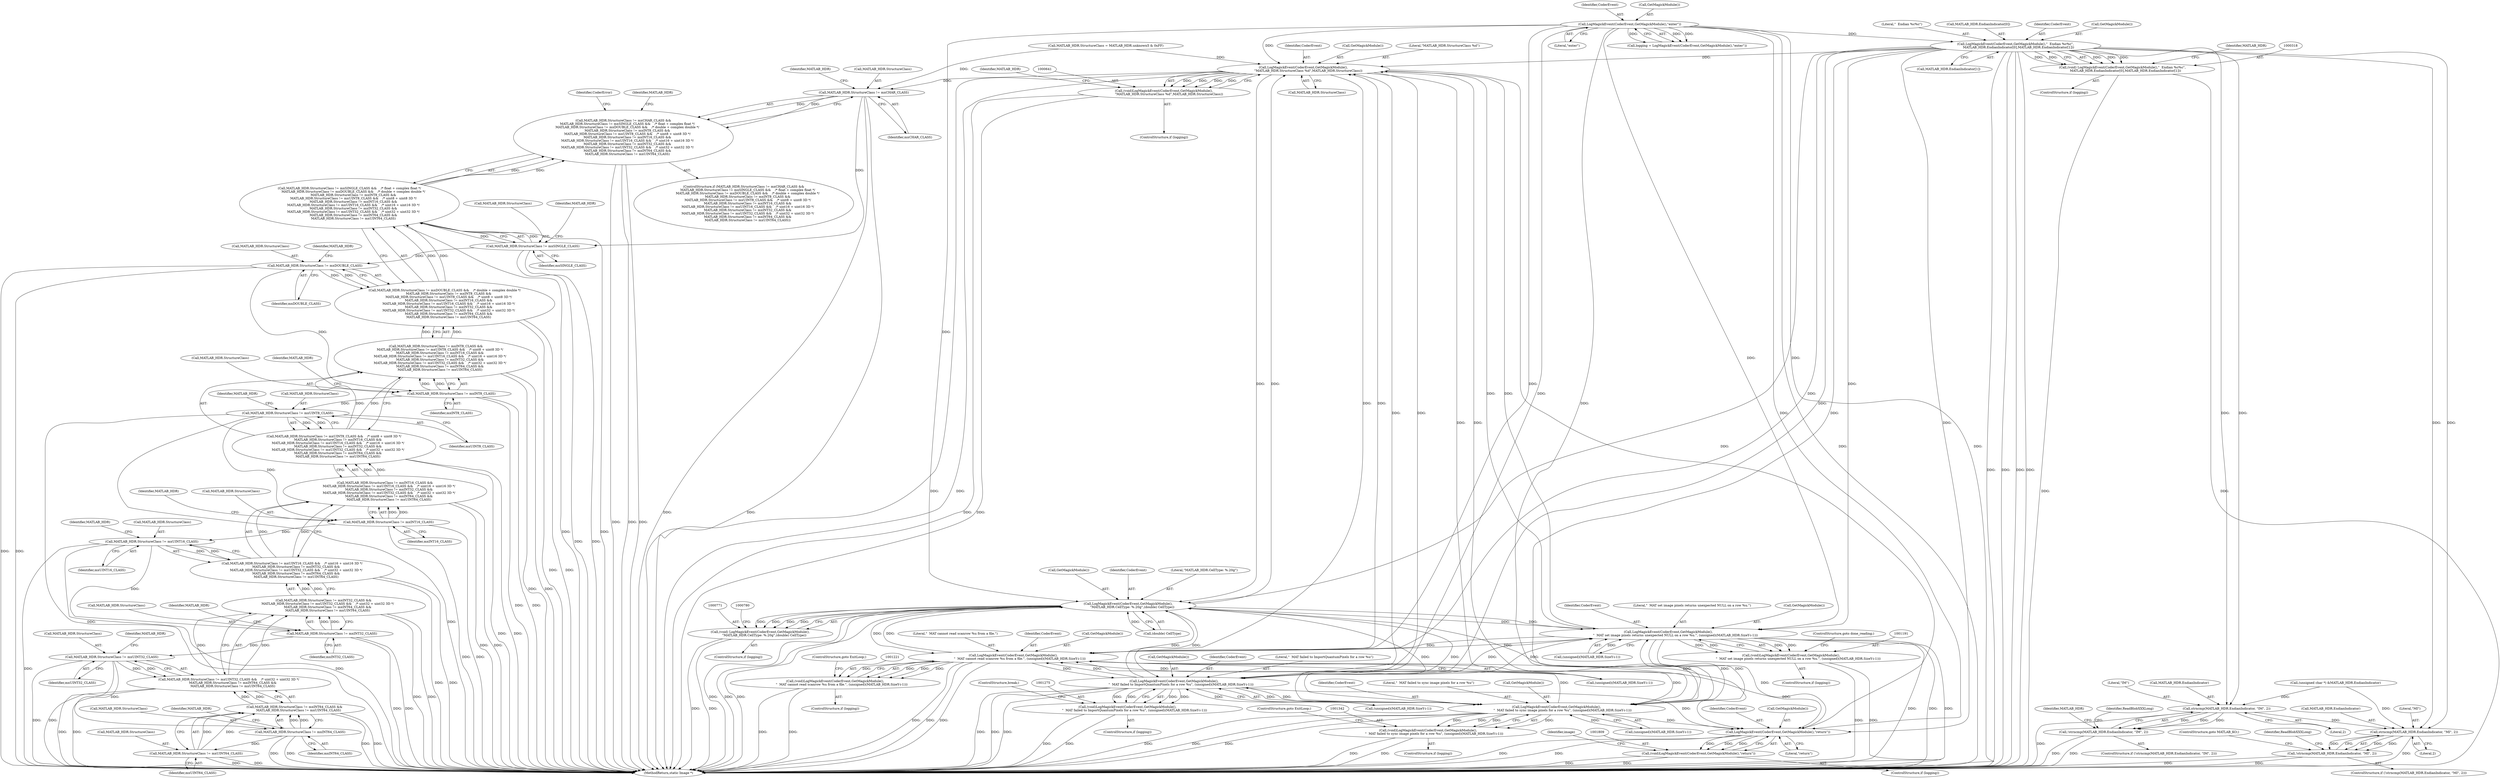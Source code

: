 digraph "0_ImageMagick_51b0ae01709adc1e4a9245e158ef17b85a110960@array" {
"1000319" [label="(Call,LogMagickEvent(CoderEvent,GetMagickModule(),\"  Endian %c%c\",\n      MATLAB_HDR.EndianIndicator[0],MATLAB_HDR.EndianIndicator[1]))"];
"1000221" [label="(Call,LogMagickEvent(CoderEvent,GetMagickModule(),\"enter\"))"];
"1000317" [label="(Call,(void) LogMagickEvent(CoderEvent,GetMagickModule(),\"  Endian %c%c\",\n      MATLAB_HDR.EndianIndicator[0],MATLAB_HDR.EndianIndicator[1]))"];
"1000335" [label="(Call,strncmp(MATLAB_HDR.EndianIndicator, \"IM\", 2))"];
"1000334" [label="(Call,!strncmp(MATLAB_HDR.EndianIndicator, \"IM\", 2))"];
"1000362" [label="(Call,strncmp(MATLAB_HDR.EndianIndicator, \"MI\", 2))"];
"1000361" [label="(Call,!strncmp(MATLAB_HDR.EndianIndicator, \"MI\", 2))"];
"1000642" [label="(Call,LogMagickEvent(CoderEvent,GetMagickModule(),\n          \"MATLAB_HDR.StructureClass %d\",MATLAB_HDR.StructureClass))"];
"1000640" [label="(Call,(void)LogMagickEvent(CoderEvent,GetMagickModule(),\n          \"MATLAB_HDR.StructureClass %d\",MATLAB_HDR.StructureClass))"];
"1000651" [label="(Call,MATLAB_HDR.StructureClass != mxCHAR_CLASS)"];
"1000650" [label="(Call,MATLAB_HDR.StructureClass != mxCHAR_CLASS &&\n        MATLAB_HDR.StructureClass != mxSINGLE_CLASS &&    /* float + complex float */\n        MATLAB_HDR.StructureClass != mxDOUBLE_CLASS &&    /* double + complex double */\n        MATLAB_HDR.StructureClass != mxINT8_CLASS &&\n        MATLAB_HDR.StructureClass != mxUINT8_CLASS &&    /* uint8 + uint8 3D */\n        MATLAB_HDR.StructureClass != mxINT16_CLASS &&\n        MATLAB_HDR.StructureClass != mxUINT16_CLASS &&    /* uint16 + uint16 3D */\n        MATLAB_HDR.StructureClass != mxINT32_CLASS &&\n        MATLAB_HDR.StructureClass != mxUINT32_CLASS &&    /* uint32 + uint32 3D */\n        MATLAB_HDR.StructureClass != mxINT64_CLASS &&\n        MATLAB_HDR.StructureClass != mxUINT64_CLASS)"];
"1000657" [label="(Call,MATLAB_HDR.StructureClass != mxSINGLE_CLASS)"];
"1000656" [label="(Call,MATLAB_HDR.StructureClass != mxSINGLE_CLASS &&    /* float + complex float */\n        MATLAB_HDR.StructureClass != mxDOUBLE_CLASS &&    /* double + complex double */\n        MATLAB_HDR.StructureClass != mxINT8_CLASS &&\n        MATLAB_HDR.StructureClass != mxUINT8_CLASS &&    /* uint8 + uint8 3D */\n        MATLAB_HDR.StructureClass != mxINT16_CLASS &&\n        MATLAB_HDR.StructureClass != mxUINT16_CLASS &&    /* uint16 + uint16 3D */\n        MATLAB_HDR.StructureClass != mxINT32_CLASS &&\n        MATLAB_HDR.StructureClass != mxUINT32_CLASS &&    /* uint32 + uint32 3D */\n        MATLAB_HDR.StructureClass != mxINT64_CLASS &&\n        MATLAB_HDR.StructureClass != mxUINT64_CLASS)"];
"1000663" [label="(Call,MATLAB_HDR.StructureClass != mxDOUBLE_CLASS)"];
"1000662" [label="(Call,MATLAB_HDR.StructureClass != mxDOUBLE_CLASS &&    /* double + complex double */\n        MATLAB_HDR.StructureClass != mxINT8_CLASS &&\n        MATLAB_HDR.StructureClass != mxUINT8_CLASS &&    /* uint8 + uint8 3D */\n        MATLAB_HDR.StructureClass != mxINT16_CLASS &&\n        MATLAB_HDR.StructureClass != mxUINT16_CLASS &&    /* uint16 + uint16 3D */\n        MATLAB_HDR.StructureClass != mxINT32_CLASS &&\n        MATLAB_HDR.StructureClass != mxUINT32_CLASS &&    /* uint32 + uint32 3D */\n        MATLAB_HDR.StructureClass != mxINT64_CLASS &&\n        MATLAB_HDR.StructureClass != mxUINT64_CLASS)"];
"1000669" [label="(Call,MATLAB_HDR.StructureClass != mxINT8_CLASS)"];
"1000668" [label="(Call,MATLAB_HDR.StructureClass != mxINT8_CLASS &&\n        MATLAB_HDR.StructureClass != mxUINT8_CLASS &&    /* uint8 + uint8 3D */\n        MATLAB_HDR.StructureClass != mxINT16_CLASS &&\n        MATLAB_HDR.StructureClass != mxUINT16_CLASS &&    /* uint16 + uint16 3D */\n        MATLAB_HDR.StructureClass != mxINT32_CLASS &&\n        MATLAB_HDR.StructureClass != mxUINT32_CLASS &&    /* uint32 + uint32 3D */\n        MATLAB_HDR.StructureClass != mxINT64_CLASS &&\n        MATLAB_HDR.StructureClass != mxUINT64_CLASS)"];
"1000675" [label="(Call,MATLAB_HDR.StructureClass != mxUINT8_CLASS)"];
"1000674" [label="(Call,MATLAB_HDR.StructureClass != mxUINT8_CLASS &&    /* uint8 + uint8 3D */\n        MATLAB_HDR.StructureClass != mxINT16_CLASS &&\n        MATLAB_HDR.StructureClass != mxUINT16_CLASS &&    /* uint16 + uint16 3D */\n        MATLAB_HDR.StructureClass != mxINT32_CLASS &&\n        MATLAB_HDR.StructureClass != mxUINT32_CLASS &&    /* uint32 + uint32 3D */\n        MATLAB_HDR.StructureClass != mxINT64_CLASS &&\n        MATLAB_HDR.StructureClass != mxUINT64_CLASS)"];
"1000681" [label="(Call,MATLAB_HDR.StructureClass != mxINT16_CLASS)"];
"1000680" [label="(Call,MATLAB_HDR.StructureClass != mxINT16_CLASS &&\n        MATLAB_HDR.StructureClass != mxUINT16_CLASS &&    /* uint16 + uint16 3D */\n        MATLAB_HDR.StructureClass != mxINT32_CLASS &&\n        MATLAB_HDR.StructureClass != mxUINT32_CLASS &&    /* uint32 + uint32 3D */\n        MATLAB_HDR.StructureClass != mxINT64_CLASS &&\n        MATLAB_HDR.StructureClass != mxUINT64_CLASS)"];
"1000687" [label="(Call,MATLAB_HDR.StructureClass != mxUINT16_CLASS)"];
"1000686" [label="(Call,MATLAB_HDR.StructureClass != mxUINT16_CLASS &&    /* uint16 + uint16 3D */\n        MATLAB_HDR.StructureClass != mxINT32_CLASS &&\n        MATLAB_HDR.StructureClass != mxUINT32_CLASS &&    /* uint32 + uint32 3D */\n        MATLAB_HDR.StructureClass != mxINT64_CLASS &&\n        MATLAB_HDR.StructureClass != mxUINT64_CLASS)"];
"1000693" [label="(Call,MATLAB_HDR.StructureClass != mxINT32_CLASS)"];
"1000692" [label="(Call,MATLAB_HDR.StructureClass != mxINT32_CLASS &&\n        MATLAB_HDR.StructureClass != mxUINT32_CLASS &&    /* uint32 + uint32 3D */\n        MATLAB_HDR.StructureClass != mxINT64_CLASS &&\n        MATLAB_HDR.StructureClass != mxUINT64_CLASS)"];
"1000699" [label="(Call,MATLAB_HDR.StructureClass != mxUINT32_CLASS)"];
"1000698" [label="(Call,MATLAB_HDR.StructureClass != mxUINT32_CLASS &&    /* uint32 + uint32 3D */\n        MATLAB_HDR.StructureClass != mxINT64_CLASS &&\n        MATLAB_HDR.StructureClass != mxUINT64_CLASS)"];
"1000705" [label="(Call,MATLAB_HDR.StructureClass != mxINT64_CLASS)"];
"1000704" [label="(Call,MATLAB_HDR.StructureClass != mxINT64_CLASS &&\n        MATLAB_HDR.StructureClass != mxUINT64_CLASS)"];
"1000710" [label="(Call,MATLAB_HDR.StructureClass != mxUINT64_CLASS)"];
"1000772" [label="(Call,LogMagickEvent(CoderEvent,GetMagickModule(),\n        \"MATLAB_HDR.CellType: %.20g\",(double) CellType))"];
"1000770" [label="(Call,(void) LogMagickEvent(CoderEvent,GetMagickModule(),\n        \"MATLAB_HDR.CellType: %.20g\",(double) CellType))"];
"1001192" [label="(Call,LogMagickEvent(CoderEvent,GetMagickModule(),\n              \"  MAT set image pixels returns unexpected NULL on a row %u.\", (unsigned)(MATLAB_HDR.SizeY-i-1)))"];
"1001190" [label="(Call,(void)LogMagickEvent(CoderEvent,GetMagickModule(),\n              \"  MAT set image pixels returns unexpected NULL on a row %u.\", (unsigned)(MATLAB_HDR.SizeY-i-1)))"];
"1001222" [label="(Call,LogMagickEvent(CoderEvent,GetMagickModule(),\n             \"  MAT cannot read scanrow %u from a file.\", (unsigned)(MATLAB_HDR.SizeY-i-1)))"];
"1001220" [label="(Call,(void)LogMagickEvent(CoderEvent,GetMagickModule(),\n             \"  MAT cannot read scanrow %u from a file.\", (unsigned)(MATLAB_HDR.SizeY-i-1)))"];
"1001276" [label="(Call,LogMagickEvent(CoderEvent,GetMagickModule(),\n              \"  MAT failed to ImportQuantumPixels for a row %u\", (unsigned)(MATLAB_HDR.SizeY-i-1)))"];
"1001274" [label="(Call,(void)LogMagickEvent(CoderEvent,GetMagickModule(),\n              \"  MAT failed to ImportQuantumPixels for a row %u\", (unsigned)(MATLAB_HDR.SizeY-i-1)))"];
"1001343" [label="(Call,LogMagickEvent(CoderEvent,GetMagickModule(),\n            \"  MAT failed to sync image pixels for a row %u\", (unsigned)(MATLAB_HDR.SizeY-i-1)))"];
"1001341" [label="(Call,(void)LogMagickEvent(CoderEvent,GetMagickModule(),\n            \"  MAT failed to sync image pixels for a row %u\", (unsigned)(MATLAB_HDR.SizeY-i-1)))"];
"1001810" [label="(Call,LogMagickEvent(CoderEvent,GetMagickModule(),\"return\"))"];
"1001808" [label="(Call,(void)LogMagickEvent(CoderEvent,GetMagickModule(),\"return\"))"];
"1001222" [label="(Call,LogMagickEvent(CoderEvent,GetMagickModule(),\n             \"  MAT cannot read scanrow %u from a file.\", (unsigned)(MATLAB_HDR.SizeY-i-1)))"];
"1000224" [label="(Literal,\"enter\")"];
"1001225" [label="(Literal,\"  MAT cannot read scanrow %u from a file.\")"];
"1001808" [label="(Call,(void)LogMagickEvent(CoderEvent,GetMagickModule(),\"return\"))"];
"1000694" [label="(Call,MATLAB_HDR.StructureClass)"];
"1000668" [label="(Call,MATLAB_HDR.StructureClass != mxINT8_CLASS &&\n        MATLAB_HDR.StructureClass != mxUINT8_CLASS &&    /* uint8 + uint8 3D */\n        MATLAB_HDR.StructureClass != mxINT16_CLASS &&\n        MATLAB_HDR.StructureClass != mxUINT16_CLASS &&    /* uint16 + uint16 3D */\n        MATLAB_HDR.StructureClass != mxINT32_CLASS &&\n        MATLAB_HDR.StructureClass != mxUINT32_CLASS &&    /* uint32 + uint32 3D */\n        MATLAB_HDR.StructureClass != mxINT64_CLASS &&\n        MATLAB_HDR.StructureClass != mxUINT64_CLASS)"];
"1000645" [label="(Literal,\"MATLAB_HDR.StructureClass %d\")"];
"1001810" [label="(Call,LogMagickEvent(CoderEvent,GetMagickModule(),\"return\"))"];
"1000651" [label="(Call,MATLAB_HDR.StructureClass != mxCHAR_CLASS)"];
"1001289" [label="(ControlStructure,break;)"];
"1000367" [label="(Literal,2)"];
"1000706" [label="(Call,MATLAB_HDR.StructureClass)"];
"1000768" [label="(ControlStructure,if (logging))"];
"1000685" [label="(Identifier,mxINT16_CLASS)"];
"1000663" [label="(Call,MATLAB_HDR.StructureClass != mxDOUBLE_CLASS)"];
"1000693" [label="(Call,MATLAB_HDR.StructureClass != mxINT32_CLASS)"];
"1000642" [label="(Call,LogMagickEvent(CoderEvent,GetMagickModule(),\n          \"MATLAB_HDR.StructureClass %d\",MATLAB_HDR.StructureClass))"];
"1000335" [label="(Call,strncmp(MATLAB_HDR.EndianIndicator, \"IM\", 2))"];
"1000704" [label="(Call,MATLAB_HDR.StructureClass != mxINT64_CLASS &&\n        MATLAB_HDR.StructureClass != mxUINT64_CLASS)"];
"1000689" [label="(Identifier,MATLAB_HDR)"];
"1000364" [label="(Identifier,MATLAB_HDR)"];
"1000710" [label="(Call,MATLAB_HDR.StructureClass != mxUINT64_CLASS)"];
"1001811" [label="(Identifier,CoderEvent)"];
"1000675" [label="(Call,MATLAB_HDR.StructureClass != mxUINT8_CLASS)"];
"1000676" [label="(Call,MATLAB_HDR.StructureClass)"];
"1001823" [label="(MethodReturn,static Image *)"];
"1001274" [label="(Call,(void)LogMagickEvent(CoderEvent,GetMagickModule(),\n              \"  MAT failed to ImportQuantumPixels for a row %u\", (unsigned)(MATLAB_HDR.SizeY-i-1)))"];
"1000362" [label="(Call,strncmp(MATLAB_HDR.EndianIndicator, \"MI\", 2))"];
"1001226" [label="(Call,(unsigned)(MATLAB_HDR.SizeY-i-1))"];
"1000691" [label="(Identifier,mxUINT16_CLASS)"];
"1000664" [label="(Call,MATLAB_HDR.StructureClass)"];
"1000683" [label="(Identifier,MATLAB_HDR)"];
"1000322" [label="(Literal,\"  Endian %c%c\")"];
"1000222" [label="(Identifier,CoderEvent)"];
"1001813" [label="(Literal,\"return\")"];
"1000339" [label="(Literal,\"IM\")"];
"1000662" [label="(Call,MATLAB_HDR.StructureClass != mxDOUBLE_CLASS &&    /* double + complex double */\n        MATLAB_HDR.StructureClass != mxINT8_CLASS &&\n        MATLAB_HDR.StructureClass != mxUINT8_CLASS &&    /* uint8 + uint8 3D */\n        MATLAB_HDR.StructureClass != mxINT16_CLASS &&\n        MATLAB_HDR.StructureClass != mxUINT16_CLASS &&    /* uint16 + uint16 3D */\n        MATLAB_HDR.StructureClass != mxINT32_CLASS &&\n        MATLAB_HDR.StructureClass != mxUINT32_CLASS &&    /* uint32 + uint32 3D */\n        MATLAB_HDR.StructureClass != mxINT64_CLASS &&\n        MATLAB_HDR.StructureClass != mxUINT64_CLASS)"];
"1000700" [label="(Call,MATLAB_HDR.StructureClass)"];
"1000361" [label="(Call,!strncmp(MATLAB_HDR.EndianIndicator, \"MI\", 2))"];
"1000679" [label="(Identifier,mxUINT8_CLASS)"];
"1000681" [label="(Call,MATLAB_HDR.StructureClass != mxINT16_CLASS)"];
"1000336" [label="(Call,MATLAB_HDR.EndianIndicator)"];
"1000649" [label="(ControlStructure,if (MATLAB_HDR.StructureClass != mxCHAR_CLASS &&\n        MATLAB_HDR.StructureClass != mxSINGLE_CLASS &&    /* float + complex float */\n        MATLAB_HDR.StructureClass != mxDOUBLE_CLASS &&    /* double + complex double */\n        MATLAB_HDR.StructureClass != mxINT8_CLASS &&\n        MATLAB_HDR.StructureClass != mxUINT8_CLASS &&    /* uint8 + uint8 3D */\n        MATLAB_HDR.StructureClass != mxINT16_CLASS &&\n        MATLAB_HDR.StructureClass != mxUINT16_CLASS &&    /* uint16 + uint16 3D */\n        MATLAB_HDR.StructureClass != mxINT32_CLASS &&\n        MATLAB_HDR.StructureClass != mxUINT32_CLASS &&    /* uint32 + uint32 3D */\n        MATLAB_HDR.StructureClass != mxINT64_CLASS &&\n        MATLAB_HDR.StructureClass != mxUINT64_CLASS))"];
"1000669" [label="(Call,MATLAB_HDR.StructureClass != mxINT8_CLASS)"];
"1000682" [label="(Call,MATLAB_HDR.StructureClass)"];
"1000366" [label="(Literal,\"MI\")"];
"1000671" [label="(Identifier,MATLAB_HDR)"];
"1000770" [label="(Call,(void) LogMagickEvent(CoderEvent,GetMagickModule(),\n        \"MATLAB_HDR.CellType: %.20g\",(double) CellType))"];
"1001341" [label="(Call,(void)LogMagickEvent(CoderEvent,GetMagickModule(),\n            \"  MAT failed to sync image pixels for a row %u\", (unsigned)(MATLAB_HDR.SizeY-i-1)))"];
"1000333" [label="(ControlStructure,if (!strncmp(MATLAB_HDR.EndianIndicator, \"IM\", 2)))"];
"1001344" [label="(Identifier,CoderEvent)"];
"1001193" [label="(Identifier,CoderEvent)"];
"1000677" [label="(Identifier,MATLAB_HDR)"];
"1001280" [label="(Call,(unsigned)(MATLAB_HDR.SizeY-i-1))"];
"1000699" [label="(Call,MATLAB_HDR.StructureClass != mxUINT32_CLASS)"];
"1000659" [label="(Identifier,MATLAB_HDR)"];
"1001195" [label="(Literal,\"  MAT set image pixels returns unexpected NULL on a row %u.\")"];
"1001816" [label="(Identifier,image)"];
"1000652" [label="(Call,MATLAB_HDR.StructureClass)"];
"1000692" [label="(Call,MATLAB_HDR.StructureClass != mxINT32_CLASS &&\n        MATLAB_HDR.StructureClass != mxUINT32_CLASS &&    /* uint32 + uint32 3D */\n        MATLAB_HDR.StructureClass != mxINT64_CLASS &&\n        MATLAB_HDR.StructureClass != mxUINT64_CLASS)"];
"1000387" [label="(ControlStructure,goto MATLAB_KO;)"];
"1000323" [label="(Call,MATLAB_HDR.EndianIndicator[0])"];
"1001196" [label="(Call,(unsigned)(MATLAB_HDR.SizeY-i-1))"];
"1000774" [label="(Call,GetMagickModule())"];
"1001190" [label="(Call,(void)LogMagickEvent(CoderEvent,GetMagickModule(),\n              \"  MAT set image pixels returns unexpected NULL on a row %u.\", (unsigned)(MATLAB_HDR.SizeY-i-1)))"];
"1001346" [label="(Literal,\"  MAT failed to sync image pixels for a row %u\")"];
"1000656" [label="(Call,MATLAB_HDR.StructureClass != mxSINGLE_CLASS &&    /* float + complex float */\n        MATLAB_HDR.StructureClass != mxDOUBLE_CLASS &&    /* double + complex double */\n        MATLAB_HDR.StructureClass != mxINT8_CLASS &&\n        MATLAB_HDR.StructureClass != mxUINT8_CLASS &&    /* uint8 + uint8 3D */\n        MATLAB_HDR.StructureClass != mxINT16_CLASS &&\n        MATLAB_HDR.StructureClass != mxUINT16_CLASS &&    /* uint16 + uint16 3D */\n        MATLAB_HDR.StructureClass != mxINT32_CLASS &&\n        MATLAB_HDR.StructureClass != mxUINT32_CLASS &&    /* uint32 + uint32 3D */\n        MATLAB_HDR.StructureClass != mxINT64_CLASS &&\n        MATLAB_HDR.StructureClass != mxUINT64_CLASS)"];
"1001218" [label="(ControlStructure,if (logging))"];
"1000334" [label="(Call,!strncmp(MATLAB_HDR.EndianIndicator, \"IM\", 2))"];
"1000305" [label="(Call,(unsigned char *) &MATLAB_HDR.EndianIndicator)"];
"1000643" [label="(Identifier,CoderEvent)"];
"1001339" [label="(ControlStructure,if (logging))"];
"1001223" [label="(Identifier,CoderEvent)"];
"1000655" [label="(Identifier,mxCHAR_CLASS)"];
"1000705" [label="(Call,MATLAB_HDR.StructureClass != mxINT64_CLASS)"];
"1001812" [label="(Call,GetMagickModule())"];
"1001194" [label="(Call,GetMagickModule())"];
"1000709" [label="(Identifier,mxINT64_CLASS)"];
"1001235" [label="(ControlStructure,goto ExitLoop;)"];
"1001278" [label="(Call,GetMagickModule())"];
"1001276" [label="(Call,LogMagickEvent(CoderEvent,GetMagickModule(),\n              \"  MAT failed to ImportQuantumPixels for a row %u\", (unsigned)(MATLAB_HDR.SizeY-i-1)))"];
"1000343" [label="(Identifier,ReadBlobXXXLong)"];
"1000711" [label="(Call,MATLAB_HDR.StructureClass)"];
"1001806" [label="(ControlStructure,if (logging))"];
"1000638" [label="(ControlStructure,if (logging))"];
"1000337" [label="(Identifier,MATLAB_HDR)"];
"1000695" [label="(Identifier,MATLAB_HDR)"];
"1000644" [label="(Call,GetMagickModule())"];
"1000315" [label="(ControlStructure,if (logging))"];
"1000773" [label="(Identifier,CoderEvent)"];
"1000687" [label="(Call,MATLAB_HDR.StructureClass != mxUINT16_CLASS)"];
"1001345" [label="(Call,GetMagickModule())"];
"1000363" [label="(Call,MATLAB_HDR.EndianIndicator)"];
"1000658" [label="(Call,MATLAB_HDR.StructureClass)"];
"1001220" [label="(Call,(void)LogMagickEvent(CoderEvent,GetMagickModule(),\n             \"  MAT cannot read scanrow %u from a file.\", (unsigned)(MATLAB_HDR.SizeY-i-1)))"];
"1000650" [label="(Call,MATLAB_HDR.StructureClass != mxCHAR_CLASS &&\n        MATLAB_HDR.StructureClass != mxSINGLE_CLASS &&    /* float + complex float */\n        MATLAB_HDR.StructureClass != mxDOUBLE_CLASS &&    /* double + complex double */\n        MATLAB_HDR.StructureClass != mxINT8_CLASS &&\n        MATLAB_HDR.StructureClass != mxUINT8_CLASS &&    /* uint8 + uint8 3D */\n        MATLAB_HDR.StructureClass != mxINT16_CLASS &&\n        MATLAB_HDR.StructureClass != mxUINT16_CLASS &&    /* uint16 + uint16 3D */\n        MATLAB_HDR.StructureClass != mxINT32_CLASS &&\n        MATLAB_HDR.StructureClass != mxUINT32_CLASS &&    /* uint32 + uint32 3D */\n        MATLAB_HDR.StructureClass != mxINT64_CLASS &&\n        MATLAB_HDR.StructureClass != mxUINT64_CLASS)"];
"1001277" [label="(Identifier,CoderEvent)"];
"1001272" [label="(ControlStructure,if (logging))"];
"1000667" [label="(Identifier,mxDOUBLE_CLASS)"];
"1001279" [label="(Literal,\"  MAT failed to ImportQuantumPixels for a row %u\")"];
"1000223" [label="(Call,GetMagickModule())"];
"1000661" [label="(Identifier,mxSINGLE_CLASS)"];
"1000665" [label="(Identifier,MATLAB_HDR)"];
"1001347" [label="(Call,(unsigned)(MATLAB_HDR.SizeY-i-1))"];
"1000320" [label="(Identifier,CoderEvent)"];
"1000646" [label="(Call,MATLAB_HDR.StructureClass)"];
"1000653" [label="(Identifier,MATLAB_HDR)"];
"1000321" [label="(Call,GetMagickModule())"];
"1000670" [label="(Call,MATLAB_HDR.StructureClass)"];
"1000703" [label="(Identifier,mxUINT32_CLASS)"];
"1001224" [label="(Call,GetMagickModule())"];
"1001205" [label="(ControlStructure,goto done_reading;)"];
"1001188" [label="(ControlStructure,if (logging))"];
"1000714" [label="(Identifier,mxUINT64_CLASS)"];
"1000712" [label="(Identifier,MATLAB_HDR)"];
"1000640" [label="(Call,(void)LogMagickEvent(CoderEvent,GetMagickModule(),\n          \"MATLAB_HDR.StructureClass %d\",MATLAB_HDR.StructureClass))"];
"1000686" [label="(Call,MATLAB_HDR.StructureClass != mxUINT16_CLASS &&    /* uint16 + uint16 3D */\n        MATLAB_HDR.StructureClass != mxINT32_CLASS &&\n        MATLAB_HDR.StructureClass != mxUINT32_CLASS &&    /* uint32 + uint32 3D */\n        MATLAB_HDR.StructureClass != mxINT64_CLASS &&\n        MATLAB_HDR.StructureClass != mxUINT64_CLASS)"];
"1000776" [label="(Call,(double) CellType)"];
"1000219" [label="(Call,logging = LogMagickEvent(CoderEvent,GetMagickModule(),\"enter\"))"];
"1000707" [label="(Identifier,MATLAB_HDR)"];
"1001343" [label="(Call,LogMagickEvent(CoderEvent,GetMagickModule(),\n            \"  MAT failed to sync image pixels for a row %u\", (unsigned)(MATLAB_HDR.SizeY-i-1)))"];
"1000680" [label="(Call,MATLAB_HDR.StructureClass != mxINT16_CLASS &&\n        MATLAB_HDR.StructureClass != mxUINT16_CLASS &&    /* uint16 + uint16 3D */\n        MATLAB_HDR.StructureClass != mxINT32_CLASS &&\n        MATLAB_HDR.StructureClass != mxUINT32_CLASS &&    /* uint32 + uint32 3D */\n        MATLAB_HDR.StructureClass != mxINT64_CLASS &&\n        MATLAB_HDR.StructureClass != mxUINT64_CLASS)"];
"1000501" [label="(Call,MATLAB_HDR.StructureClass = MATLAB_HDR.unknown5 & 0xFF)"];
"1000328" [label="(Call,MATLAB_HDR.EndianIndicator[1])"];
"1000674" [label="(Call,MATLAB_HDR.StructureClass != mxUINT8_CLASS &&    /* uint8 + uint8 3D */\n        MATLAB_HDR.StructureClass != mxINT16_CLASS &&\n        MATLAB_HDR.StructureClass != mxUINT16_CLASS &&    /* uint16 + uint16 3D */\n        MATLAB_HDR.StructureClass != mxINT32_CLASS &&\n        MATLAB_HDR.StructureClass != mxUINT32_CLASS &&    /* uint32 + uint32 3D */\n        MATLAB_HDR.StructureClass != mxINT64_CLASS &&\n        MATLAB_HDR.StructureClass != mxUINT64_CLASS)"];
"1000370" [label="(Identifier,ReadBlobXXXLong)"];
"1000775" [label="(Literal,\"MATLAB_HDR.CellType: %.20g\")"];
"1000716" [label="(Identifier,CoderError)"];
"1000221" [label="(Call,LogMagickEvent(CoderEvent,GetMagickModule(),\"enter\"))"];
"1000772" [label="(Call,LogMagickEvent(CoderEvent,GetMagickModule(),\n        \"MATLAB_HDR.CellType: %.20g\",(double) CellType))"];
"1000319" [label="(Call,LogMagickEvent(CoderEvent,GetMagickModule(),\"  Endian %c%c\",\n      MATLAB_HDR.EndianIndicator[0],MATLAB_HDR.EndianIndicator[1]))"];
"1000698" [label="(Call,MATLAB_HDR.StructureClass != mxUINT32_CLASS &&    /* uint32 + uint32 3D */\n        MATLAB_HDR.StructureClass != mxINT64_CLASS &&\n        MATLAB_HDR.StructureClass != mxUINT64_CLASS)"];
"1000340" [label="(Literal,2)"];
"1000701" [label="(Identifier,MATLAB_HDR)"];
"1001356" [label="(ControlStructure,goto ExitLoop;)"];
"1000720" [label="(Identifier,MATLAB_HDR)"];
"1000317" [label="(Call,(void) LogMagickEvent(CoderEvent,GetMagickModule(),\"  Endian %c%c\",\n      MATLAB_HDR.EndianIndicator[0],MATLAB_HDR.EndianIndicator[1]))"];
"1000360" [label="(ControlStructure,if (!strncmp(MATLAB_HDR.EndianIndicator, \"MI\", 2)))"];
"1000673" [label="(Identifier,mxINT8_CLASS)"];
"1001192" [label="(Call,LogMagickEvent(CoderEvent,GetMagickModule(),\n              \"  MAT set image pixels returns unexpected NULL on a row %u.\", (unsigned)(MATLAB_HDR.SizeY-i-1)))"];
"1000688" [label="(Call,MATLAB_HDR.StructureClass)"];
"1000697" [label="(Identifier,mxINT32_CLASS)"];
"1000657" [label="(Call,MATLAB_HDR.StructureClass != mxSINGLE_CLASS)"];
"1000319" -> "1000317"  [label="AST: "];
"1000319" -> "1000328"  [label="CFG: "];
"1000320" -> "1000319"  [label="AST: "];
"1000321" -> "1000319"  [label="AST: "];
"1000322" -> "1000319"  [label="AST: "];
"1000323" -> "1000319"  [label="AST: "];
"1000328" -> "1000319"  [label="AST: "];
"1000317" -> "1000319"  [label="CFG: "];
"1000319" -> "1001823"  [label="DDG: "];
"1000319" -> "1001823"  [label="DDG: "];
"1000319" -> "1001823"  [label="DDG: "];
"1000319" -> "1001823"  [label="DDG: "];
"1000319" -> "1000317"  [label="DDG: "];
"1000319" -> "1000317"  [label="DDG: "];
"1000319" -> "1000317"  [label="DDG: "];
"1000319" -> "1000317"  [label="DDG: "];
"1000319" -> "1000317"  [label="DDG: "];
"1000221" -> "1000319"  [label="DDG: "];
"1000319" -> "1000335"  [label="DDG: "];
"1000319" -> "1000335"  [label="DDG: "];
"1000319" -> "1000362"  [label="DDG: "];
"1000319" -> "1000362"  [label="DDG: "];
"1000319" -> "1000642"  [label="DDG: "];
"1000319" -> "1000772"  [label="DDG: "];
"1000319" -> "1001192"  [label="DDG: "];
"1000319" -> "1001222"  [label="DDG: "];
"1000319" -> "1001276"  [label="DDG: "];
"1000319" -> "1001343"  [label="DDG: "];
"1000319" -> "1001810"  [label="DDG: "];
"1000221" -> "1000219"  [label="AST: "];
"1000221" -> "1000224"  [label="CFG: "];
"1000222" -> "1000221"  [label="AST: "];
"1000223" -> "1000221"  [label="AST: "];
"1000224" -> "1000221"  [label="AST: "];
"1000219" -> "1000221"  [label="CFG: "];
"1000221" -> "1001823"  [label="DDG: "];
"1000221" -> "1001823"  [label="DDG: "];
"1000221" -> "1000219"  [label="DDG: "];
"1000221" -> "1000219"  [label="DDG: "];
"1000221" -> "1000219"  [label="DDG: "];
"1000221" -> "1000642"  [label="DDG: "];
"1000221" -> "1000772"  [label="DDG: "];
"1000221" -> "1001192"  [label="DDG: "];
"1000221" -> "1001222"  [label="DDG: "];
"1000221" -> "1001276"  [label="DDG: "];
"1000221" -> "1001343"  [label="DDG: "];
"1000221" -> "1001810"  [label="DDG: "];
"1000317" -> "1000315"  [label="AST: "];
"1000318" -> "1000317"  [label="AST: "];
"1000337" -> "1000317"  [label="CFG: "];
"1000317" -> "1001823"  [label="DDG: "];
"1000317" -> "1001823"  [label="DDG: "];
"1000335" -> "1000334"  [label="AST: "];
"1000335" -> "1000340"  [label="CFG: "];
"1000336" -> "1000335"  [label="AST: "];
"1000339" -> "1000335"  [label="AST: "];
"1000340" -> "1000335"  [label="AST: "];
"1000334" -> "1000335"  [label="CFG: "];
"1000335" -> "1001823"  [label="DDG: "];
"1000335" -> "1000334"  [label="DDG: "];
"1000335" -> "1000334"  [label="DDG: "];
"1000335" -> "1000334"  [label="DDG: "];
"1000305" -> "1000335"  [label="DDG: "];
"1000335" -> "1000362"  [label="DDG: "];
"1000334" -> "1000333"  [label="AST: "];
"1000343" -> "1000334"  [label="CFG: "];
"1000364" -> "1000334"  [label="CFG: "];
"1000334" -> "1001823"  [label="DDG: "];
"1000334" -> "1001823"  [label="DDG: "];
"1000362" -> "1000361"  [label="AST: "];
"1000362" -> "1000367"  [label="CFG: "];
"1000363" -> "1000362"  [label="AST: "];
"1000366" -> "1000362"  [label="AST: "];
"1000367" -> "1000362"  [label="AST: "];
"1000361" -> "1000362"  [label="CFG: "];
"1000362" -> "1001823"  [label="DDG: "];
"1000362" -> "1000361"  [label="DDG: "];
"1000362" -> "1000361"  [label="DDG: "];
"1000362" -> "1000361"  [label="DDG: "];
"1000305" -> "1000362"  [label="DDG: "];
"1000361" -> "1000360"  [label="AST: "];
"1000370" -> "1000361"  [label="CFG: "];
"1000387" -> "1000361"  [label="CFG: "];
"1000361" -> "1001823"  [label="DDG: "];
"1000361" -> "1001823"  [label="DDG: "];
"1000642" -> "1000640"  [label="AST: "];
"1000642" -> "1000646"  [label="CFG: "];
"1000643" -> "1000642"  [label="AST: "];
"1000644" -> "1000642"  [label="AST: "];
"1000645" -> "1000642"  [label="AST: "];
"1000646" -> "1000642"  [label="AST: "];
"1000640" -> "1000642"  [label="CFG: "];
"1000642" -> "1001823"  [label="DDG: "];
"1000642" -> "1001823"  [label="DDG: "];
"1000642" -> "1000640"  [label="DDG: "];
"1000642" -> "1000640"  [label="DDG: "];
"1000642" -> "1000640"  [label="DDG: "];
"1000642" -> "1000640"  [label="DDG: "];
"1001222" -> "1000642"  [label="DDG: "];
"1000772" -> "1000642"  [label="DDG: "];
"1001276" -> "1000642"  [label="DDG: "];
"1001343" -> "1000642"  [label="DDG: "];
"1001192" -> "1000642"  [label="DDG: "];
"1000501" -> "1000642"  [label="DDG: "];
"1000642" -> "1000651"  [label="DDG: "];
"1000642" -> "1000772"  [label="DDG: "];
"1000642" -> "1001192"  [label="DDG: "];
"1000642" -> "1001222"  [label="DDG: "];
"1000642" -> "1001276"  [label="DDG: "];
"1000642" -> "1001343"  [label="DDG: "];
"1000642" -> "1001810"  [label="DDG: "];
"1000640" -> "1000638"  [label="AST: "];
"1000641" -> "1000640"  [label="AST: "];
"1000653" -> "1000640"  [label="CFG: "];
"1000640" -> "1001823"  [label="DDG: "];
"1000640" -> "1001823"  [label="DDG: "];
"1000651" -> "1000650"  [label="AST: "];
"1000651" -> "1000655"  [label="CFG: "];
"1000652" -> "1000651"  [label="AST: "];
"1000655" -> "1000651"  [label="AST: "];
"1000659" -> "1000651"  [label="CFG: "];
"1000650" -> "1000651"  [label="CFG: "];
"1000651" -> "1001823"  [label="DDG: "];
"1000651" -> "1001823"  [label="DDG: "];
"1000651" -> "1000650"  [label="DDG: "];
"1000651" -> "1000650"  [label="DDG: "];
"1000501" -> "1000651"  [label="DDG: "];
"1000651" -> "1000657"  [label="DDG: "];
"1000650" -> "1000649"  [label="AST: "];
"1000650" -> "1000656"  [label="CFG: "];
"1000656" -> "1000650"  [label="AST: "];
"1000716" -> "1000650"  [label="CFG: "];
"1000720" -> "1000650"  [label="CFG: "];
"1000650" -> "1001823"  [label="DDG: "];
"1000650" -> "1001823"  [label="DDG: "];
"1000650" -> "1001823"  [label="DDG: "];
"1000656" -> "1000650"  [label="DDG: "];
"1000656" -> "1000650"  [label="DDG: "];
"1000657" -> "1000656"  [label="AST: "];
"1000657" -> "1000661"  [label="CFG: "];
"1000658" -> "1000657"  [label="AST: "];
"1000661" -> "1000657"  [label="AST: "];
"1000665" -> "1000657"  [label="CFG: "];
"1000656" -> "1000657"  [label="CFG: "];
"1000657" -> "1001823"  [label="DDG: "];
"1000657" -> "1001823"  [label="DDG: "];
"1000657" -> "1000656"  [label="DDG: "];
"1000657" -> "1000656"  [label="DDG: "];
"1000657" -> "1000663"  [label="DDG: "];
"1000656" -> "1000662"  [label="CFG: "];
"1000662" -> "1000656"  [label="AST: "];
"1000656" -> "1001823"  [label="DDG: "];
"1000656" -> "1001823"  [label="DDG: "];
"1000662" -> "1000656"  [label="DDG: "];
"1000662" -> "1000656"  [label="DDG: "];
"1000663" -> "1000662"  [label="AST: "];
"1000663" -> "1000667"  [label="CFG: "];
"1000664" -> "1000663"  [label="AST: "];
"1000667" -> "1000663"  [label="AST: "];
"1000671" -> "1000663"  [label="CFG: "];
"1000662" -> "1000663"  [label="CFG: "];
"1000663" -> "1001823"  [label="DDG: "];
"1000663" -> "1001823"  [label="DDG: "];
"1000663" -> "1000662"  [label="DDG: "];
"1000663" -> "1000662"  [label="DDG: "];
"1000663" -> "1000669"  [label="DDG: "];
"1000662" -> "1000668"  [label="CFG: "];
"1000668" -> "1000662"  [label="AST: "];
"1000662" -> "1001823"  [label="DDG: "];
"1000662" -> "1001823"  [label="DDG: "];
"1000668" -> "1000662"  [label="DDG: "];
"1000668" -> "1000662"  [label="DDG: "];
"1000669" -> "1000668"  [label="AST: "];
"1000669" -> "1000673"  [label="CFG: "];
"1000670" -> "1000669"  [label="AST: "];
"1000673" -> "1000669"  [label="AST: "];
"1000677" -> "1000669"  [label="CFG: "];
"1000668" -> "1000669"  [label="CFG: "];
"1000669" -> "1001823"  [label="DDG: "];
"1000669" -> "1001823"  [label="DDG: "];
"1000669" -> "1000668"  [label="DDG: "];
"1000669" -> "1000668"  [label="DDG: "];
"1000669" -> "1000675"  [label="DDG: "];
"1000668" -> "1000674"  [label="CFG: "];
"1000674" -> "1000668"  [label="AST: "];
"1000668" -> "1001823"  [label="DDG: "];
"1000668" -> "1001823"  [label="DDG: "];
"1000674" -> "1000668"  [label="DDG: "];
"1000674" -> "1000668"  [label="DDG: "];
"1000675" -> "1000674"  [label="AST: "];
"1000675" -> "1000679"  [label="CFG: "];
"1000676" -> "1000675"  [label="AST: "];
"1000679" -> "1000675"  [label="AST: "];
"1000683" -> "1000675"  [label="CFG: "];
"1000674" -> "1000675"  [label="CFG: "];
"1000675" -> "1001823"  [label="DDG: "];
"1000675" -> "1001823"  [label="DDG: "];
"1000675" -> "1000674"  [label="DDG: "];
"1000675" -> "1000674"  [label="DDG: "];
"1000675" -> "1000681"  [label="DDG: "];
"1000674" -> "1000680"  [label="CFG: "];
"1000680" -> "1000674"  [label="AST: "];
"1000674" -> "1001823"  [label="DDG: "];
"1000674" -> "1001823"  [label="DDG: "];
"1000680" -> "1000674"  [label="DDG: "];
"1000680" -> "1000674"  [label="DDG: "];
"1000681" -> "1000680"  [label="AST: "];
"1000681" -> "1000685"  [label="CFG: "];
"1000682" -> "1000681"  [label="AST: "];
"1000685" -> "1000681"  [label="AST: "];
"1000689" -> "1000681"  [label="CFG: "];
"1000680" -> "1000681"  [label="CFG: "];
"1000681" -> "1001823"  [label="DDG: "];
"1000681" -> "1001823"  [label="DDG: "];
"1000681" -> "1000680"  [label="DDG: "];
"1000681" -> "1000680"  [label="DDG: "];
"1000681" -> "1000687"  [label="DDG: "];
"1000680" -> "1000686"  [label="CFG: "];
"1000686" -> "1000680"  [label="AST: "];
"1000680" -> "1001823"  [label="DDG: "];
"1000680" -> "1001823"  [label="DDG: "];
"1000686" -> "1000680"  [label="DDG: "];
"1000686" -> "1000680"  [label="DDG: "];
"1000687" -> "1000686"  [label="AST: "];
"1000687" -> "1000691"  [label="CFG: "];
"1000688" -> "1000687"  [label="AST: "];
"1000691" -> "1000687"  [label="AST: "];
"1000695" -> "1000687"  [label="CFG: "];
"1000686" -> "1000687"  [label="CFG: "];
"1000687" -> "1001823"  [label="DDG: "];
"1000687" -> "1001823"  [label="DDG: "];
"1000687" -> "1000686"  [label="DDG: "];
"1000687" -> "1000686"  [label="DDG: "];
"1000687" -> "1000693"  [label="DDG: "];
"1000686" -> "1000692"  [label="CFG: "];
"1000692" -> "1000686"  [label="AST: "];
"1000686" -> "1001823"  [label="DDG: "];
"1000686" -> "1001823"  [label="DDG: "];
"1000692" -> "1000686"  [label="DDG: "];
"1000692" -> "1000686"  [label="DDG: "];
"1000693" -> "1000692"  [label="AST: "];
"1000693" -> "1000697"  [label="CFG: "];
"1000694" -> "1000693"  [label="AST: "];
"1000697" -> "1000693"  [label="AST: "];
"1000701" -> "1000693"  [label="CFG: "];
"1000692" -> "1000693"  [label="CFG: "];
"1000693" -> "1001823"  [label="DDG: "];
"1000693" -> "1001823"  [label="DDG: "];
"1000693" -> "1000692"  [label="DDG: "];
"1000693" -> "1000692"  [label="DDG: "];
"1000693" -> "1000699"  [label="DDG: "];
"1000692" -> "1000698"  [label="CFG: "];
"1000698" -> "1000692"  [label="AST: "];
"1000692" -> "1001823"  [label="DDG: "];
"1000692" -> "1001823"  [label="DDG: "];
"1000698" -> "1000692"  [label="DDG: "];
"1000698" -> "1000692"  [label="DDG: "];
"1000699" -> "1000698"  [label="AST: "];
"1000699" -> "1000703"  [label="CFG: "];
"1000700" -> "1000699"  [label="AST: "];
"1000703" -> "1000699"  [label="AST: "];
"1000707" -> "1000699"  [label="CFG: "];
"1000698" -> "1000699"  [label="CFG: "];
"1000699" -> "1001823"  [label="DDG: "];
"1000699" -> "1001823"  [label="DDG: "];
"1000699" -> "1000698"  [label="DDG: "];
"1000699" -> "1000698"  [label="DDG: "];
"1000699" -> "1000705"  [label="DDG: "];
"1000698" -> "1000704"  [label="CFG: "];
"1000704" -> "1000698"  [label="AST: "];
"1000698" -> "1001823"  [label="DDG: "];
"1000698" -> "1001823"  [label="DDG: "];
"1000704" -> "1000698"  [label="DDG: "];
"1000704" -> "1000698"  [label="DDG: "];
"1000705" -> "1000704"  [label="AST: "];
"1000705" -> "1000709"  [label="CFG: "];
"1000706" -> "1000705"  [label="AST: "];
"1000709" -> "1000705"  [label="AST: "];
"1000712" -> "1000705"  [label="CFG: "];
"1000704" -> "1000705"  [label="CFG: "];
"1000705" -> "1001823"  [label="DDG: "];
"1000705" -> "1001823"  [label="DDG: "];
"1000705" -> "1000704"  [label="DDG: "];
"1000705" -> "1000704"  [label="DDG: "];
"1000705" -> "1000710"  [label="DDG: "];
"1000704" -> "1000710"  [label="CFG: "];
"1000710" -> "1000704"  [label="AST: "];
"1000704" -> "1001823"  [label="DDG: "];
"1000704" -> "1001823"  [label="DDG: "];
"1000710" -> "1000704"  [label="DDG: "];
"1000710" -> "1000704"  [label="DDG: "];
"1000710" -> "1000714"  [label="CFG: "];
"1000711" -> "1000710"  [label="AST: "];
"1000714" -> "1000710"  [label="AST: "];
"1000710" -> "1001823"  [label="DDG: "];
"1000710" -> "1001823"  [label="DDG: "];
"1000772" -> "1000770"  [label="AST: "];
"1000772" -> "1000776"  [label="CFG: "];
"1000773" -> "1000772"  [label="AST: "];
"1000774" -> "1000772"  [label="AST: "];
"1000775" -> "1000772"  [label="AST: "];
"1000776" -> "1000772"  [label="AST: "];
"1000770" -> "1000772"  [label="CFG: "];
"1000772" -> "1001823"  [label="DDG: "];
"1000772" -> "1001823"  [label="DDG: "];
"1000772" -> "1001823"  [label="DDG: "];
"1000772" -> "1000770"  [label="DDG: "];
"1000772" -> "1000770"  [label="DDG: "];
"1000772" -> "1000770"  [label="DDG: "];
"1000772" -> "1000770"  [label="DDG: "];
"1001222" -> "1000772"  [label="DDG: "];
"1001276" -> "1000772"  [label="DDG: "];
"1001343" -> "1000772"  [label="DDG: "];
"1001192" -> "1000772"  [label="DDG: "];
"1000776" -> "1000772"  [label="DDG: "];
"1000772" -> "1001192"  [label="DDG: "];
"1000772" -> "1001222"  [label="DDG: "];
"1000772" -> "1001276"  [label="DDG: "];
"1000772" -> "1001343"  [label="DDG: "];
"1000772" -> "1001810"  [label="DDG: "];
"1000770" -> "1000768"  [label="AST: "];
"1000771" -> "1000770"  [label="AST: "];
"1000780" -> "1000770"  [label="CFG: "];
"1000770" -> "1001823"  [label="DDG: "];
"1000770" -> "1001823"  [label="DDG: "];
"1001192" -> "1001190"  [label="AST: "];
"1001192" -> "1001196"  [label="CFG: "];
"1001193" -> "1001192"  [label="AST: "];
"1001194" -> "1001192"  [label="AST: "];
"1001195" -> "1001192"  [label="AST: "];
"1001196" -> "1001192"  [label="AST: "];
"1001190" -> "1001192"  [label="CFG: "];
"1001192" -> "1001823"  [label="DDG: "];
"1001192" -> "1001823"  [label="DDG: "];
"1001192" -> "1001823"  [label="DDG: "];
"1001192" -> "1001190"  [label="DDG: "];
"1001192" -> "1001190"  [label="DDG: "];
"1001192" -> "1001190"  [label="DDG: "];
"1001192" -> "1001190"  [label="DDG: "];
"1001222" -> "1001192"  [label="DDG: "];
"1001276" -> "1001192"  [label="DDG: "];
"1001343" -> "1001192"  [label="DDG: "];
"1001196" -> "1001192"  [label="DDG: "];
"1001192" -> "1001222"  [label="DDG: "];
"1001192" -> "1001276"  [label="DDG: "];
"1001192" -> "1001343"  [label="DDG: "];
"1001192" -> "1001810"  [label="DDG: "];
"1001190" -> "1001188"  [label="AST: "];
"1001191" -> "1001190"  [label="AST: "];
"1001205" -> "1001190"  [label="CFG: "];
"1001190" -> "1001823"  [label="DDG: "];
"1001190" -> "1001823"  [label="DDG: "];
"1001222" -> "1001220"  [label="AST: "];
"1001222" -> "1001226"  [label="CFG: "];
"1001223" -> "1001222"  [label="AST: "];
"1001224" -> "1001222"  [label="AST: "];
"1001225" -> "1001222"  [label="AST: "];
"1001226" -> "1001222"  [label="AST: "];
"1001220" -> "1001222"  [label="CFG: "];
"1001222" -> "1001823"  [label="DDG: "];
"1001222" -> "1001823"  [label="DDG: "];
"1001222" -> "1001823"  [label="DDG: "];
"1001222" -> "1001220"  [label="DDG: "];
"1001222" -> "1001220"  [label="DDG: "];
"1001222" -> "1001220"  [label="DDG: "];
"1001222" -> "1001220"  [label="DDG: "];
"1001276" -> "1001222"  [label="DDG: "];
"1001343" -> "1001222"  [label="DDG: "];
"1001226" -> "1001222"  [label="DDG: "];
"1001222" -> "1001276"  [label="DDG: "];
"1001222" -> "1001343"  [label="DDG: "];
"1001222" -> "1001810"  [label="DDG: "];
"1001220" -> "1001218"  [label="AST: "];
"1001221" -> "1001220"  [label="AST: "];
"1001235" -> "1001220"  [label="CFG: "];
"1001220" -> "1001823"  [label="DDG: "];
"1001220" -> "1001823"  [label="DDG: "];
"1001276" -> "1001274"  [label="AST: "];
"1001276" -> "1001280"  [label="CFG: "];
"1001277" -> "1001276"  [label="AST: "];
"1001278" -> "1001276"  [label="AST: "];
"1001279" -> "1001276"  [label="AST: "];
"1001280" -> "1001276"  [label="AST: "];
"1001274" -> "1001276"  [label="CFG: "];
"1001276" -> "1001823"  [label="DDG: "];
"1001276" -> "1001823"  [label="DDG: "];
"1001276" -> "1001823"  [label="DDG: "];
"1001276" -> "1001274"  [label="DDG: "];
"1001276" -> "1001274"  [label="DDG: "];
"1001276" -> "1001274"  [label="DDG: "];
"1001276" -> "1001274"  [label="DDG: "];
"1001343" -> "1001276"  [label="DDG: "];
"1001280" -> "1001276"  [label="DDG: "];
"1001276" -> "1001343"  [label="DDG: "];
"1001276" -> "1001810"  [label="DDG: "];
"1001274" -> "1001272"  [label="AST: "];
"1001275" -> "1001274"  [label="AST: "];
"1001289" -> "1001274"  [label="CFG: "];
"1001274" -> "1001823"  [label="DDG: "];
"1001274" -> "1001823"  [label="DDG: "];
"1001343" -> "1001341"  [label="AST: "];
"1001343" -> "1001347"  [label="CFG: "];
"1001344" -> "1001343"  [label="AST: "];
"1001345" -> "1001343"  [label="AST: "];
"1001346" -> "1001343"  [label="AST: "];
"1001347" -> "1001343"  [label="AST: "];
"1001341" -> "1001343"  [label="CFG: "];
"1001343" -> "1001823"  [label="DDG: "];
"1001343" -> "1001823"  [label="DDG: "];
"1001343" -> "1001823"  [label="DDG: "];
"1001343" -> "1001341"  [label="DDG: "];
"1001343" -> "1001341"  [label="DDG: "];
"1001343" -> "1001341"  [label="DDG: "];
"1001343" -> "1001341"  [label="DDG: "];
"1001347" -> "1001343"  [label="DDG: "];
"1001343" -> "1001810"  [label="DDG: "];
"1001341" -> "1001339"  [label="AST: "];
"1001342" -> "1001341"  [label="AST: "];
"1001356" -> "1001341"  [label="CFG: "];
"1001341" -> "1001823"  [label="DDG: "];
"1001341" -> "1001823"  [label="DDG: "];
"1001810" -> "1001808"  [label="AST: "];
"1001810" -> "1001813"  [label="CFG: "];
"1001811" -> "1001810"  [label="AST: "];
"1001812" -> "1001810"  [label="AST: "];
"1001813" -> "1001810"  [label="AST: "];
"1001808" -> "1001810"  [label="CFG: "];
"1001810" -> "1001823"  [label="DDG: "];
"1001810" -> "1001823"  [label="DDG: "];
"1001810" -> "1001808"  [label="DDG: "];
"1001810" -> "1001808"  [label="DDG: "];
"1001810" -> "1001808"  [label="DDG: "];
"1001808" -> "1001806"  [label="AST: "];
"1001809" -> "1001808"  [label="AST: "];
"1001816" -> "1001808"  [label="CFG: "];
"1001808" -> "1001823"  [label="DDG: "];
"1001808" -> "1001823"  [label="DDG: "];
}
